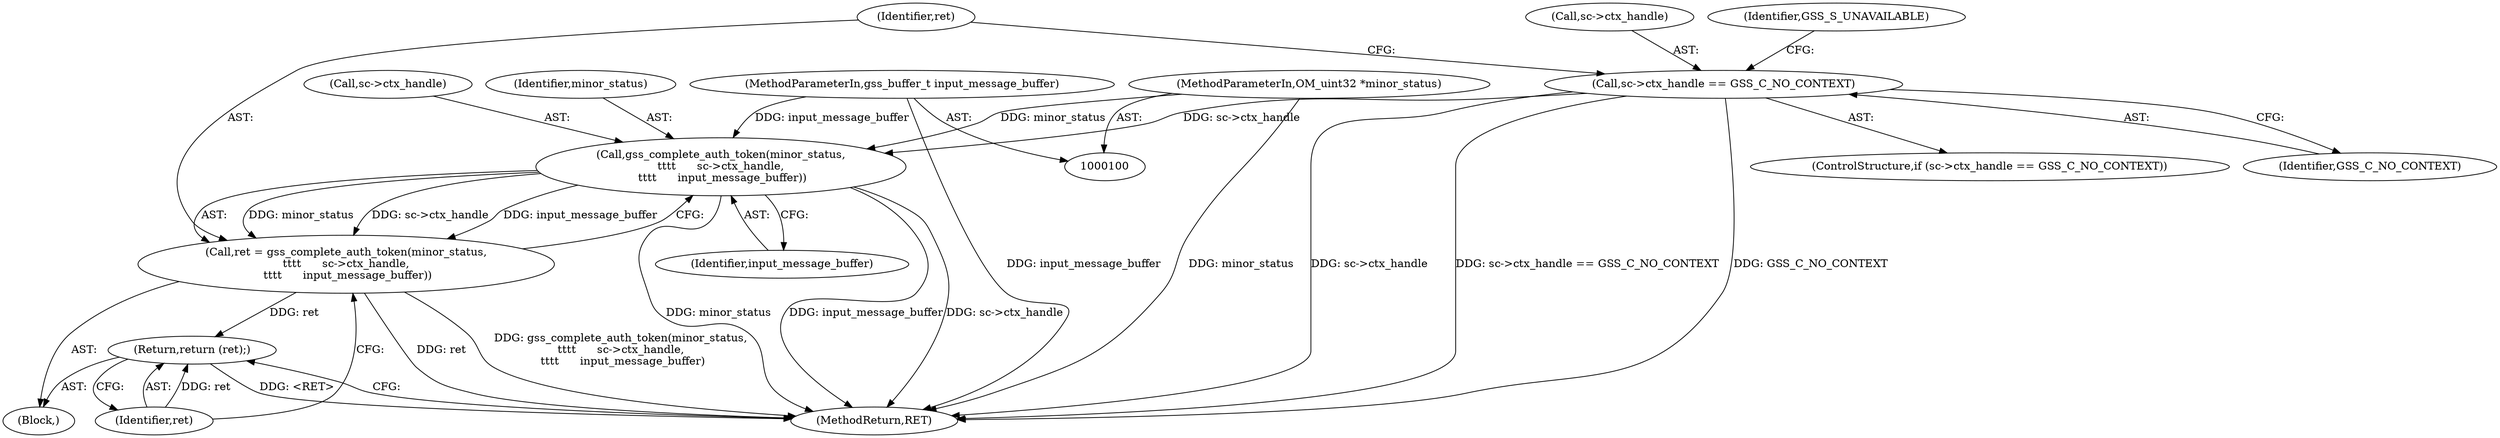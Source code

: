 digraph "0_krb5_b51b33f2bc5d1497ddf5bd107f791c101695000d_4@pointer" {
"1000122" [label="(Call,gss_complete_auth_token(minor_status,\n\t\t\t\t      sc->ctx_handle,\n \t\t\t\t      input_message_buffer))"];
"1000101" [label="(MethodParameterIn,OM_uint32 *minor_status)"];
"1000113" [label="(Call,sc->ctx_handle == GSS_C_NO_CONTEXT)"];
"1000103" [label="(MethodParameterIn,gss_buffer_t input_message_buffer)"];
"1000120" [label="(Call,ret = gss_complete_auth_token(minor_status,\n\t\t\t\t      sc->ctx_handle,\n \t\t\t\t      input_message_buffer))"];
"1000128" [label="(Return,return (ret);)"];
"1000129" [label="(Identifier,ret)"];
"1000123" [label="(Identifier,minor_status)"];
"1000122" [label="(Call,gss_complete_auth_token(minor_status,\n\t\t\t\t      sc->ctx_handle,\n \t\t\t\t      input_message_buffer))"];
"1000121" [label="(Identifier,ret)"];
"1000127" [label="(Identifier,input_message_buffer)"];
"1000130" [label="(MethodReturn,RET)"];
"1000103" [label="(MethodParameterIn,gss_buffer_t input_message_buffer)"];
"1000112" [label="(ControlStructure,if (sc->ctx_handle == GSS_C_NO_CONTEXT))"];
"1000114" [label="(Call,sc->ctx_handle)"];
"1000104" [label="(Block,)"];
"1000119" [label="(Identifier,GSS_S_UNAVAILABLE)"];
"1000124" [label="(Call,sc->ctx_handle)"];
"1000128" [label="(Return,return (ret);)"];
"1000101" [label="(MethodParameterIn,OM_uint32 *minor_status)"];
"1000113" [label="(Call,sc->ctx_handle == GSS_C_NO_CONTEXT)"];
"1000117" [label="(Identifier,GSS_C_NO_CONTEXT)"];
"1000120" [label="(Call,ret = gss_complete_auth_token(minor_status,\n\t\t\t\t      sc->ctx_handle,\n \t\t\t\t      input_message_buffer))"];
"1000122" -> "1000120"  [label="AST: "];
"1000122" -> "1000127"  [label="CFG: "];
"1000123" -> "1000122"  [label="AST: "];
"1000124" -> "1000122"  [label="AST: "];
"1000127" -> "1000122"  [label="AST: "];
"1000120" -> "1000122"  [label="CFG: "];
"1000122" -> "1000130"  [label="DDG: minor_status"];
"1000122" -> "1000130"  [label="DDG: input_message_buffer"];
"1000122" -> "1000130"  [label="DDG: sc->ctx_handle"];
"1000122" -> "1000120"  [label="DDG: minor_status"];
"1000122" -> "1000120"  [label="DDG: sc->ctx_handle"];
"1000122" -> "1000120"  [label="DDG: input_message_buffer"];
"1000101" -> "1000122"  [label="DDG: minor_status"];
"1000113" -> "1000122"  [label="DDG: sc->ctx_handle"];
"1000103" -> "1000122"  [label="DDG: input_message_buffer"];
"1000101" -> "1000100"  [label="AST: "];
"1000101" -> "1000130"  [label="DDG: minor_status"];
"1000113" -> "1000112"  [label="AST: "];
"1000113" -> "1000117"  [label="CFG: "];
"1000114" -> "1000113"  [label="AST: "];
"1000117" -> "1000113"  [label="AST: "];
"1000119" -> "1000113"  [label="CFG: "];
"1000121" -> "1000113"  [label="CFG: "];
"1000113" -> "1000130"  [label="DDG: GSS_C_NO_CONTEXT"];
"1000113" -> "1000130"  [label="DDG: sc->ctx_handle"];
"1000113" -> "1000130"  [label="DDG: sc->ctx_handle == GSS_C_NO_CONTEXT"];
"1000103" -> "1000100"  [label="AST: "];
"1000103" -> "1000130"  [label="DDG: input_message_buffer"];
"1000120" -> "1000104"  [label="AST: "];
"1000121" -> "1000120"  [label="AST: "];
"1000129" -> "1000120"  [label="CFG: "];
"1000120" -> "1000130"  [label="DDG: ret"];
"1000120" -> "1000130"  [label="DDG: gss_complete_auth_token(minor_status,\n\t\t\t\t      sc->ctx_handle,\n \t\t\t\t      input_message_buffer)"];
"1000120" -> "1000128"  [label="DDG: ret"];
"1000128" -> "1000104"  [label="AST: "];
"1000128" -> "1000129"  [label="CFG: "];
"1000129" -> "1000128"  [label="AST: "];
"1000130" -> "1000128"  [label="CFG: "];
"1000128" -> "1000130"  [label="DDG: <RET>"];
"1000129" -> "1000128"  [label="DDG: ret"];
}
